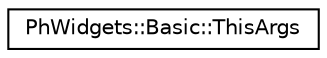 digraph "Graphical Class Hierarchy"
{
  edge [fontname="Helvetica",fontsize="10",labelfontname="Helvetica",labelfontsize="10"];
  node [fontname="Helvetica",fontsize="10",shape=record];
  rankdir="LR";
  Node0 [label="PhWidgets::Basic::ThisArgs",height=0.2,width=0.4,color="black", fillcolor="white", style="filled",URL="$struct_ph_widgets_1_1_basic_1_1_this_args.html"];
}
